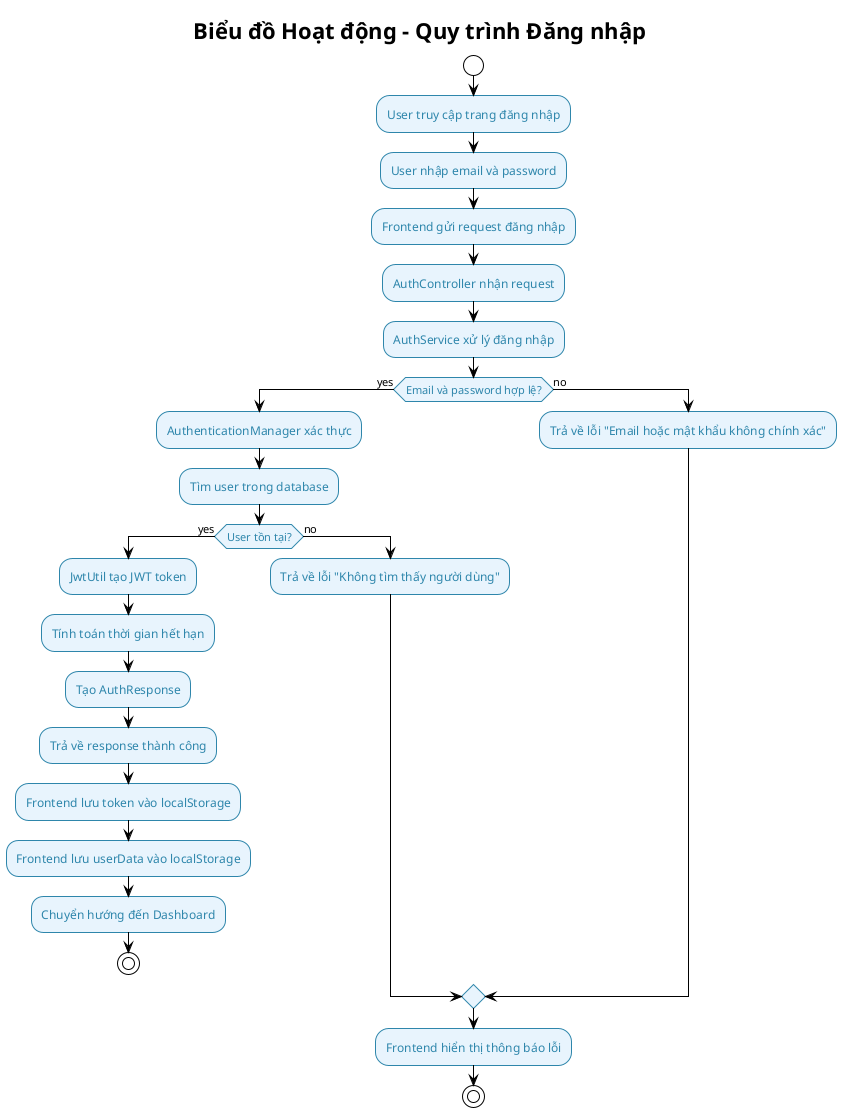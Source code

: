 @startuml Activity_Login
!theme plain
skinparam backgroundColor #FFFFFF
skinparam activity {
    BackgroundColor #E8F4FD
    BorderColor #2E86AB
    FontColor #2E86AB
}

title Biểu đồ Hoạt động - Quy trình Đăng nhập

start

:User truy cập trang đăng nhập;

:User nhập email và password;

:Frontend gửi request đăng nhập;

:AuthController nhận request;

:AuthService xử lý đăng nhập;

if (Email và password hợp lệ?) then (yes)
    :AuthenticationManager xác thực;
    :Tìm user trong database;
    if (User tồn tại?) then (yes)
        :JwtUtil tạo JWT token;
        :Tính toán thời gian hết hạn;
        :Tạo AuthResponse;
        :Trả về response thành công;
        :Frontend lưu token vào localStorage;
        :Frontend lưu userData vào localStorage;
        :Chuyển hướng đến Dashboard;
        stop
    else (no)
        :Trả về lỗi "Không tìm thấy người dùng";
    endif
else (no)
    :Trả về lỗi "Email hoặc mật khẩu không chính xác";
endif

:Frontend hiển thị thông báo lỗi;

stop

@enduml 